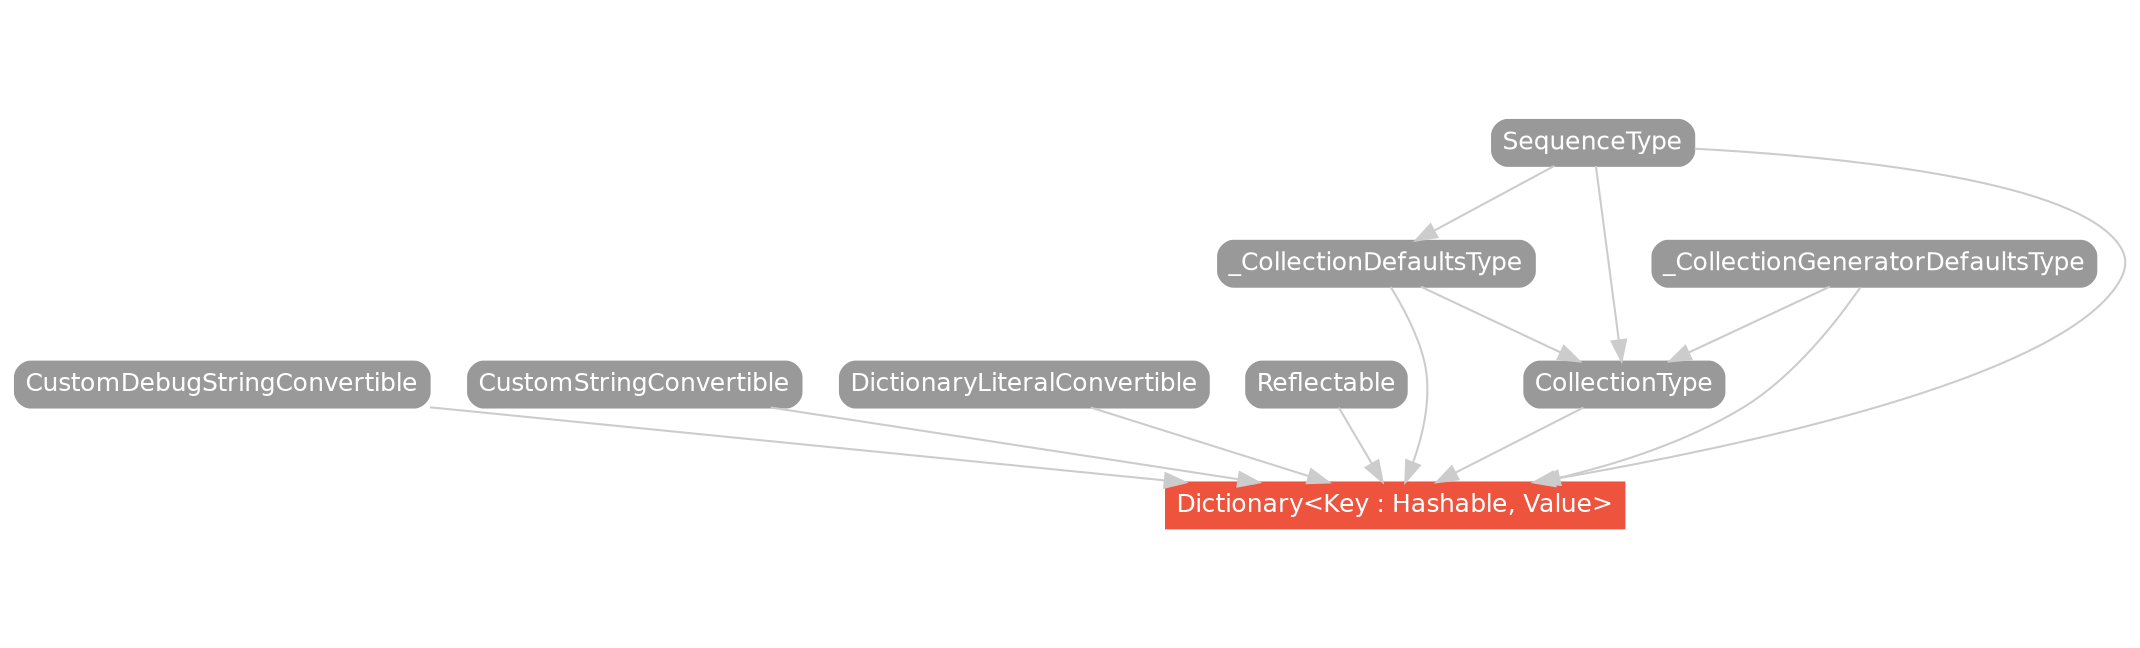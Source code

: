 strict digraph "Dictionary<Key : Hashable, Value> - Type Hierarchy - SwiftDoc.org" {
    pad="0.1,0.8"
    node [shape=box, style="filled,rounded", color="#999999", fillcolor="#999999", fontcolor=white, fontname=Helvetica, fontnames="Helvetica,sansserif", fontsize=12, margin="0.07,0.05", height="0.3"]
    edge [color="#cccccc"]
    "CollectionType" [URL="/protocol/CollectionType/"]
    "CustomDebugStringConvertible" [URL="/protocol/CustomDebugStringConvertible/"]
    "CustomStringConvertible" [URL="/protocol/CustomStringConvertible/"]
    "Dictionary<Key : Hashable, Value>" [URL="/type/Dictionary/", style="filled", fillcolor="#ee543d", color="#ee543d"]
    "DictionaryLiteralConvertible" [URL="/protocol/DictionaryLiteralConvertible/"]
    "Reflectable" [URL="/protocol/Reflectable/"]
    "SequenceType" [URL="/protocol/SequenceType/"]
    "_CollectionDefaultsType" [URL="/protocol/_CollectionDefaultsType/"]
    "_CollectionGeneratorDefaultsType" [URL="/protocol/_CollectionGeneratorDefaultsType/"]    "CollectionType" -> "Dictionary<Key : Hashable, Value>"
    "SequenceType" -> "Dictionary<Key : Hashable, Value>"
    "_CollectionDefaultsType" -> "Dictionary<Key : Hashable, Value>"
    "_CollectionGeneratorDefaultsType" -> "Dictionary<Key : Hashable, Value>"
    "DictionaryLiteralConvertible" -> "Dictionary<Key : Hashable, Value>"
    "CustomStringConvertible" -> "Dictionary<Key : Hashable, Value>"
    "CustomDebugStringConvertible" -> "Dictionary<Key : Hashable, Value>"
    "Reflectable" -> "Dictionary<Key : Hashable, Value>"
    "SequenceType" -> "CollectionType"
    "_CollectionDefaultsType" -> "CollectionType"
    "_CollectionGeneratorDefaultsType" -> "CollectionType"
    "SequenceType" -> "_CollectionDefaultsType"
    "SequenceType" -> "_CollectionDefaultsType"
    subgraph Types {
        rank = max; "Dictionary<Key : Hashable, Value>";
    }
}